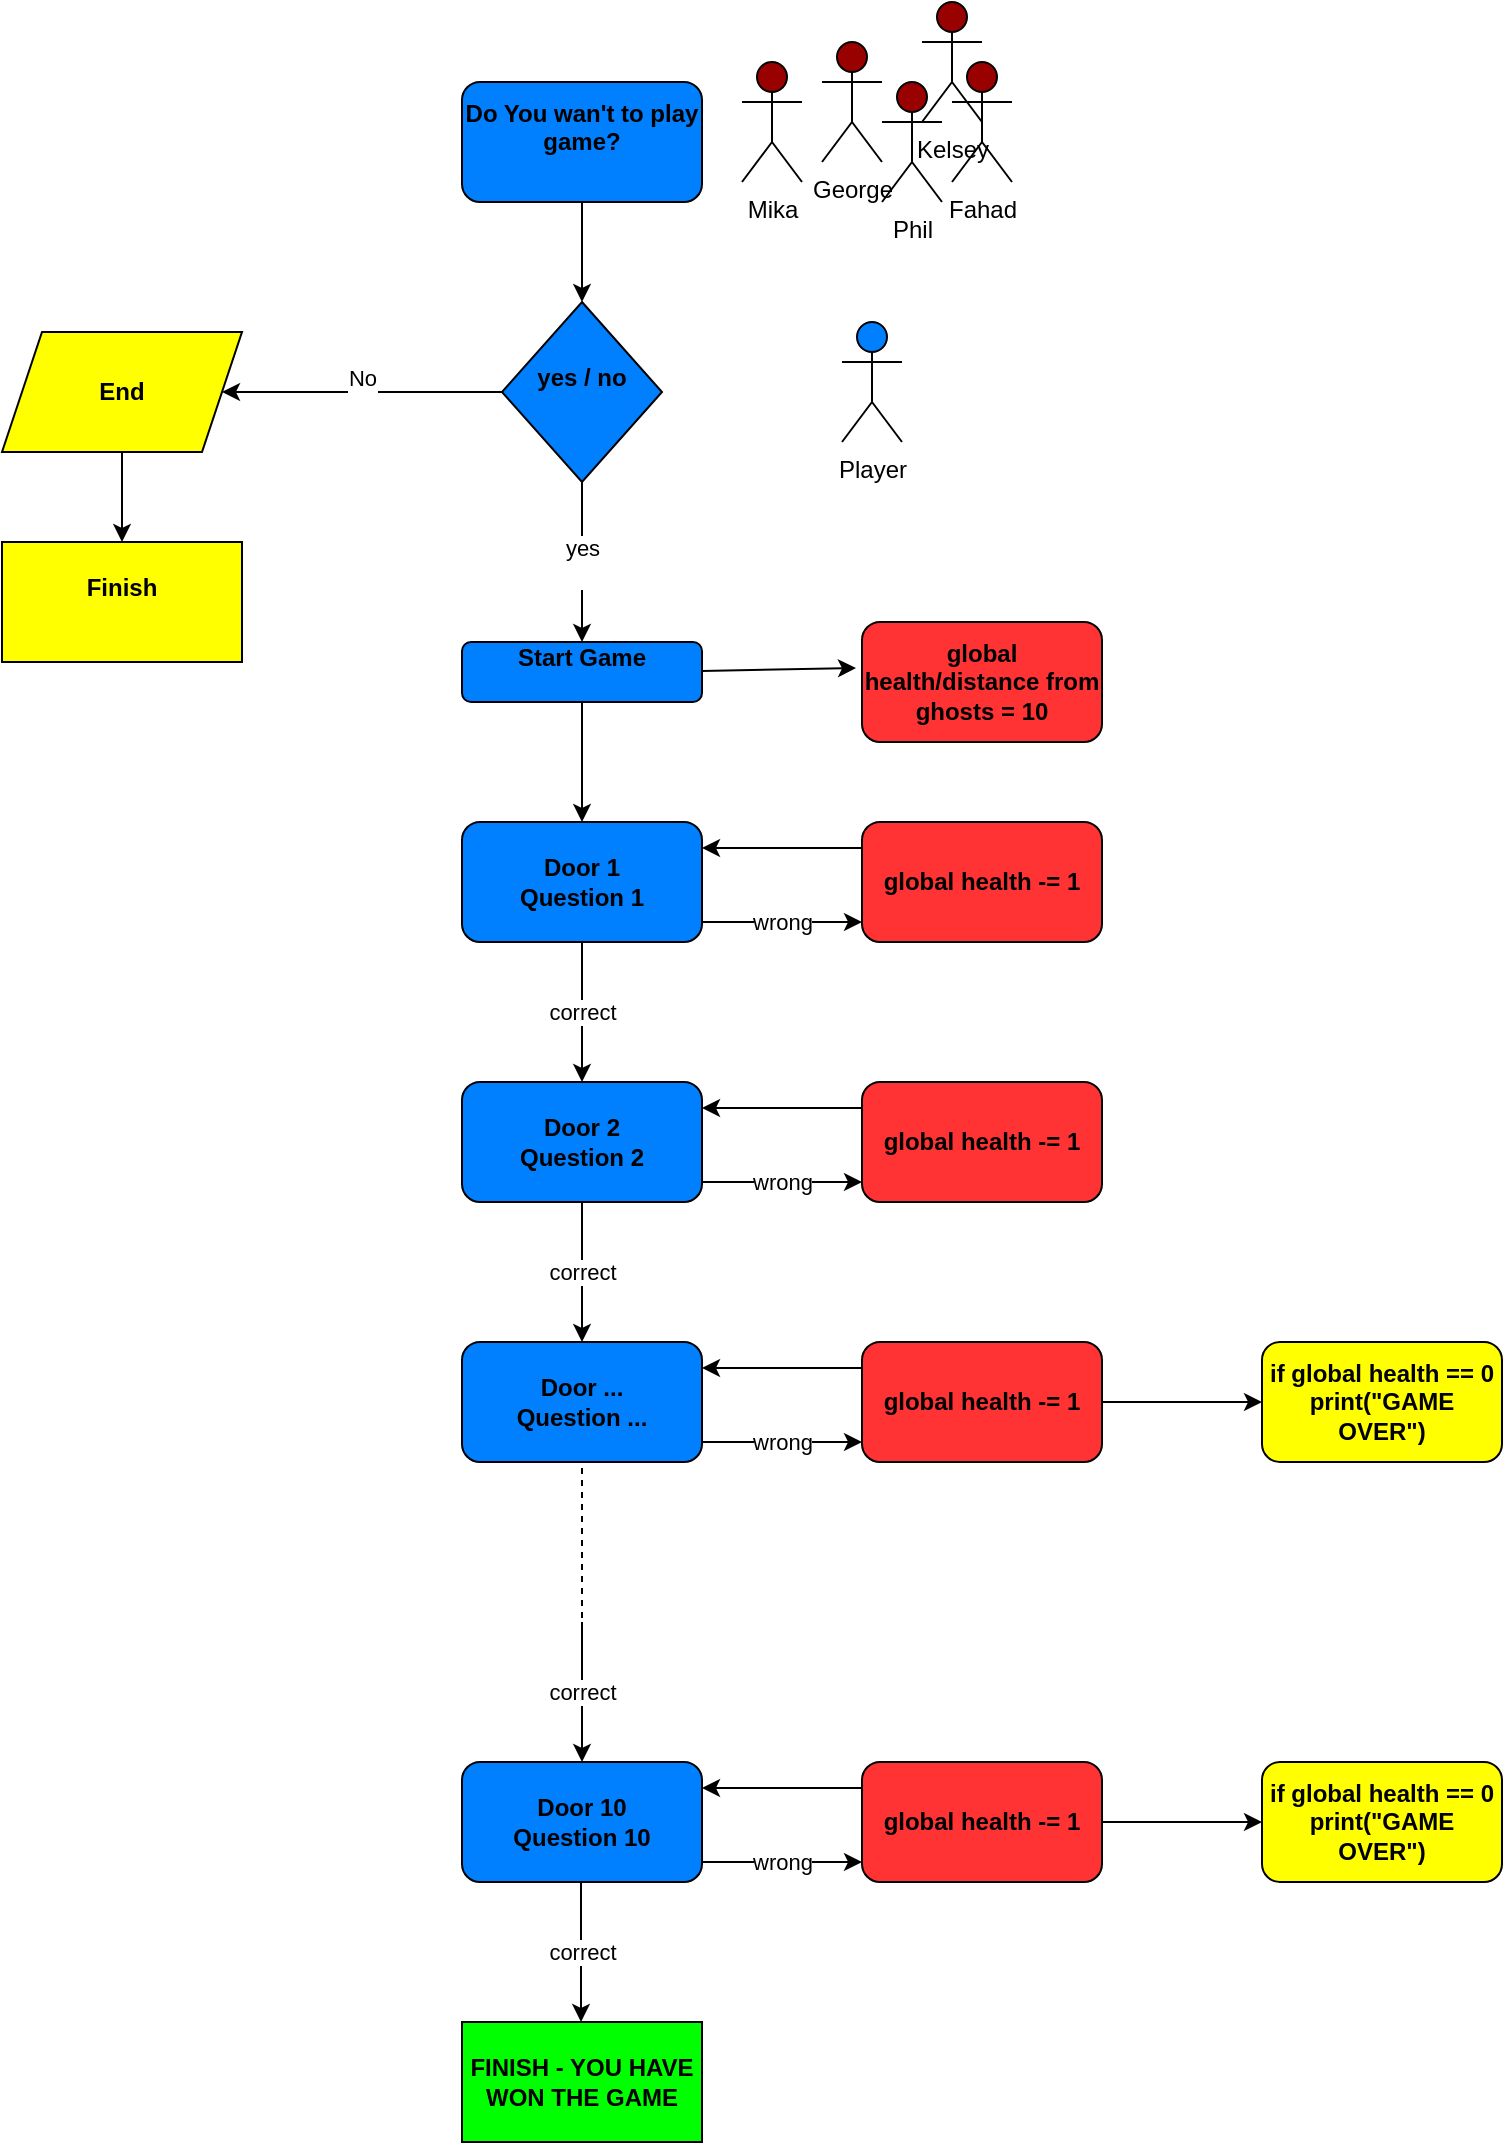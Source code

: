 <mxfile version="14.1.9" type="github">
  <diagram id="4d29W5WxIk8nkYb60he4" name="Page-1">
    <mxGraphModel dx="780" dy="1154" grid="1" gridSize="10" guides="1" tooltips="1" connect="1" arrows="1" fold="1" page="1" pageScale="1" pageWidth="827" pageHeight="1169" math="0" shadow="0">
      <root>
        <mxCell id="0" />
        <mxCell id="1" parent="0" />
        <mxCell id="ZY41fvJWDuz-y6LnLEf_-11" value="Kelsey" style="shape=umlActor;verticalLabelPosition=bottom;verticalAlign=top;html=1;fillColor=#990000;" vertex="1" parent="1">
          <mxGeometry x="570" y="10" width="30" height="60" as="geometry" />
        </mxCell>
        <mxCell id="GxyA5iGJCojV2aHmeg0h-3" value="&lt;div&gt;No&lt;/div&gt;&lt;div&gt;&lt;br&gt;&lt;/div&gt;" style="edgeStyle=orthogonalEdgeStyle;rounded=0;orthogonalLoop=1;jettySize=auto;html=1;" parent="1" source="WxqafuSX7poHOOpFGCyM-2" target="GxyA5iGJCojV2aHmeg0h-2" edge="1">
          <mxGeometry relative="1" as="geometry" />
        </mxCell>
        <mxCell id="Qxv_XPzBXx_ZCvMV-COk-9" value="&lt;div&gt;yes&lt;/div&gt;&lt;div&gt;&lt;br&gt;&lt;/div&gt;" style="edgeStyle=orthogonalEdgeStyle;rounded=0;orthogonalLoop=1;jettySize=auto;html=1;entryX=0.5;entryY=0;entryDx=0;entryDy=0;" parent="1" source="WxqafuSX7poHOOpFGCyM-2" target="Qxv_XPzBXx_ZCvMV-COk-6" edge="1">
          <mxGeometry relative="1" as="geometry" />
        </mxCell>
        <mxCell id="WxqafuSX7poHOOpFGCyM-2" value="&lt;div&gt;yes / no&lt;/div&gt;&lt;div&gt;&lt;br&gt;&lt;/div&gt;" style="rhombus;whiteSpace=wrap;html=1;fillColor=#007FFF;fontStyle=1" parent="1" vertex="1">
          <mxGeometry x="360" y="160" width="80" height="90" as="geometry" />
        </mxCell>
        <mxCell id="Qxv_XPzBXx_ZCvMV-COk-3" style="edgeStyle=orthogonalEdgeStyle;rounded=0;orthogonalLoop=1;jettySize=auto;html=1;entryX=0.5;entryY=0;entryDx=0;entryDy=0;" parent="1" source="GxyA5iGJCojV2aHmeg0h-2" target="Qxv_XPzBXx_ZCvMV-COk-1" edge="1">
          <mxGeometry relative="1" as="geometry" />
        </mxCell>
        <mxCell id="GxyA5iGJCojV2aHmeg0h-2" value="&lt;div&gt;End&lt;/div&gt;" style="shape=parallelogram;perimeter=parallelogramPerimeter;whiteSpace=wrap;html=1;fixedSize=1;fillColor=#FFFF00;fontStyle=1" parent="1" vertex="1">
          <mxGeometry x="110" y="175" width="120" height="60" as="geometry" />
        </mxCell>
        <mxCell id="Qxv_XPzBXx_ZCvMV-COk-1" value="&lt;div&gt;Finish&lt;/div&gt;&lt;div&gt;&lt;br&gt;&lt;/div&gt;" style="rounded=0;whiteSpace=wrap;html=1;fillColor=#FFFF00;fontStyle=1" parent="1" vertex="1">
          <mxGeometry x="110" y="280" width="120" height="60" as="geometry" />
        </mxCell>
        <mxCell id="Qxv_XPzBXx_ZCvMV-COk-5" style="edgeStyle=orthogonalEdgeStyle;rounded=0;orthogonalLoop=1;jettySize=auto;html=1;entryX=0.5;entryY=0;entryDx=0;entryDy=0;" parent="1" source="Qxv_XPzBXx_ZCvMV-COk-4" target="WxqafuSX7poHOOpFGCyM-2" edge="1">
          <mxGeometry relative="1" as="geometry" />
        </mxCell>
        <mxCell id="Qxv_XPzBXx_ZCvMV-COk-4" value="&lt;div&gt;Do You wan&#39;t to play game?&lt;/div&gt;&lt;div&gt;&lt;br&gt;&lt;/div&gt;" style="rounded=1;whiteSpace=wrap;html=1;fillColor=#007FFF;fontStyle=1" parent="1" vertex="1">
          <mxGeometry x="340" y="50" width="120" height="60" as="geometry" />
        </mxCell>
        <mxCell id="Qxv_XPzBXx_ZCvMV-COk-8" style="edgeStyle=orthogonalEdgeStyle;rounded=0;orthogonalLoop=1;jettySize=auto;html=1;" parent="1" source="Qxv_XPzBXx_ZCvMV-COk-6" edge="1">
          <mxGeometry relative="1" as="geometry">
            <mxPoint x="400" y="420" as="targetPoint" />
          </mxGeometry>
        </mxCell>
        <mxCell id="Qxv_XPzBXx_ZCvMV-COk-6" value="&lt;div&gt;Start Game&lt;/div&gt;&lt;div&gt;&lt;br&gt;&lt;/div&gt;" style="rounded=1;whiteSpace=wrap;html=1;fillColor=#007FFF;fontStyle=1" parent="1" vertex="1">
          <mxGeometry x="340" y="330" width="120" height="30" as="geometry" />
        </mxCell>
        <mxCell id="xVhMD_2vwnMEOMpWQLeE-1" value="Door 1&lt;br&gt;Question 1" style="rounded=1;whiteSpace=wrap;html=1;fillColor=#007FFF;fontStyle=1" parent="1" vertex="1">
          <mxGeometry x="340" y="420" width="120" height="60" as="geometry" />
        </mxCell>
        <mxCell id="xVhMD_2vwnMEOMpWQLeE-2" value="correct" style="endArrow=classic;html=1;exitX=0.5;exitY=1;exitDx=0;exitDy=0;" parent="1" source="xVhMD_2vwnMEOMpWQLeE-1" edge="1">
          <mxGeometry width="50" height="50" relative="1" as="geometry">
            <mxPoint x="370" y="600" as="sourcePoint" />
            <mxPoint x="400" y="550" as="targetPoint" />
          </mxGeometry>
        </mxCell>
        <mxCell id="xVhMD_2vwnMEOMpWQLeE-5" value="global health -= 1" style="rounded=1;whiteSpace=wrap;html=1;fillColor=#FF3333;fontStyle=1" parent="1" vertex="1">
          <mxGeometry x="540" y="420" width="120" height="60" as="geometry" />
        </mxCell>
        <mxCell id="xVhMD_2vwnMEOMpWQLeE-6" value="wrong" style="endArrow=classic;html=1;" parent="1" edge="1">
          <mxGeometry width="50" height="50" relative="1" as="geometry">
            <mxPoint x="460" y="470" as="sourcePoint" />
            <mxPoint x="540" y="470" as="targetPoint" />
          </mxGeometry>
        </mxCell>
        <mxCell id="xVhMD_2vwnMEOMpWQLeE-7" value="" style="endArrow=classic;html=1;exitX=0;exitY=0.25;exitDx=0;exitDy=0;entryX=1;entryY=0.25;entryDx=0;entryDy=0;" parent="1" edge="1">
          <mxGeometry width="50" height="50" relative="1" as="geometry">
            <mxPoint x="540" y="433" as="sourcePoint" />
            <mxPoint x="460" y="433" as="targetPoint" />
          </mxGeometry>
        </mxCell>
        <mxCell id="xVhMD_2vwnMEOMpWQLeE-8" value="Door 2&lt;br&gt;Question 2" style="rounded=1;whiteSpace=wrap;html=1;fillColor=#007FFF;fontStyle=1" parent="1" vertex="1">
          <mxGeometry x="340" y="550" width="120" height="60" as="geometry" />
        </mxCell>
        <mxCell id="xVhMD_2vwnMEOMpWQLeE-9" value="global health -= 1" style="rounded=1;whiteSpace=wrap;html=1;fillColor=#FF3333;fontStyle=1" parent="1" vertex="1">
          <mxGeometry x="540" y="550" width="120" height="60" as="geometry" />
        </mxCell>
        <mxCell id="xVhMD_2vwnMEOMpWQLeE-10" value="wrong" style="endArrow=classic;html=1;" parent="1" edge="1">
          <mxGeometry width="50" height="50" relative="1" as="geometry">
            <mxPoint x="460" y="600" as="sourcePoint" />
            <mxPoint x="540" y="600" as="targetPoint" />
          </mxGeometry>
        </mxCell>
        <mxCell id="xVhMD_2vwnMEOMpWQLeE-11" value="" style="endArrow=classic;html=1;exitX=0;exitY=0.25;exitDx=0;exitDy=0;entryX=1;entryY=0.25;entryDx=0;entryDy=0;" parent="1" edge="1">
          <mxGeometry width="50" height="50" relative="1" as="geometry">
            <mxPoint x="540" y="563" as="sourcePoint" />
            <mxPoint x="460" y="563" as="targetPoint" />
          </mxGeometry>
        </mxCell>
        <mxCell id="xVhMD_2vwnMEOMpWQLeE-12" value="correct" style="endArrow=classic;html=1;exitX=0.5;exitY=1;exitDx=0;exitDy=0;" parent="1" edge="1">
          <mxGeometry width="50" height="50" relative="1" as="geometry">
            <mxPoint x="400" y="610" as="sourcePoint" />
            <mxPoint x="400" y="680" as="targetPoint" />
          </mxGeometry>
        </mxCell>
        <mxCell id="xVhMD_2vwnMEOMpWQLeE-13" value="Door ...&lt;br&gt;Question ..." style="rounded=1;whiteSpace=wrap;html=1;fillColor=#007FFF;fontStyle=1" parent="1" vertex="1">
          <mxGeometry x="340" y="680" width="120" height="60" as="geometry" />
        </mxCell>
        <mxCell id="xVhMD_2vwnMEOMpWQLeE-26" value="" style="edgeStyle=orthogonalEdgeStyle;rounded=0;orthogonalLoop=1;jettySize=auto;html=1;" parent="1" source="xVhMD_2vwnMEOMpWQLeE-14" target="xVhMD_2vwnMEOMpWQLeE-25" edge="1">
          <mxGeometry relative="1" as="geometry" />
        </mxCell>
        <mxCell id="xVhMD_2vwnMEOMpWQLeE-14" value="global health -= 1" style="rounded=1;whiteSpace=wrap;html=1;fillColor=#FF3333;fontStyle=1" parent="1" vertex="1">
          <mxGeometry x="540" y="680" width="120" height="60" as="geometry" />
        </mxCell>
        <mxCell id="xVhMD_2vwnMEOMpWQLeE-15" value="wrong" style="endArrow=classic;html=1;" parent="1" edge="1">
          <mxGeometry width="50" height="50" relative="1" as="geometry">
            <mxPoint x="460" y="730" as="sourcePoint" />
            <mxPoint x="540" y="730" as="targetPoint" />
          </mxGeometry>
        </mxCell>
        <mxCell id="xVhMD_2vwnMEOMpWQLeE-16" value="" style="endArrow=classic;html=1;exitX=0;exitY=0.25;exitDx=0;exitDy=0;entryX=1;entryY=0.25;entryDx=0;entryDy=0;" parent="1" edge="1">
          <mxGeometry width="50" height="50" relative="1" as="geometry">
            <mxPoint x="540" y="693" as="sourcePoint" />
            <mxPoint x="460" y="693" as="targetPoint" />
          </mxGeometry>
        </mxCell>
        <mxCell id="xVhMD_2vwnMEOMpWQLeE-17" value="" style="endArrow=classic;html=1;entryX=-0.025;entryY=0.383;entryDx=0;entryDy=0;entryPerimeter=0;" parent="1" target="xVhMD_2vwnMEOMpWQLeE-23" edge="1">
          <mxGeometry width="50" height="50" relative="1" as="geometry">
            <mxPoint x="460" y="344.5" as="sourcePoint" />
            <mxPoint x="530" y="344.5" as="targetPoint" />
          </mxGeometry>
        </mxCell>
        <mxCell id="xVhMD_2vwnMEOMpWQLeE-23" value="global health/distance from ghosts = 10" style="rounded=1;whiteSpace=wrap;html=1;fillColor=#FF3333;fontStyle=1" parent="1" vertex="1">
          <mxGeometry x="540" y="320" width="120" height="60" as="geometry" />
        </mxCell>
        <mxCell id="xVhMD_2vwnMEOMpWQLeE-25" value="if global health == 0&lt;br&gt;print(&quot;GAME OVER&quot;)" style="rounded=1;whiteSpace=wrap;html=1;fillColor=#FFFF00;fontStyle=1" parent="1" vertex="1">
          <mxGeometry x="740" y="680" width="120" height="60" as="geometry" />
        </mxCell>
        <mxCell id="xVhMD_2vwnMEOMpWQLeE-27" value="correct" style="endArrow=classic;html=1;exitX=0.5;exitY=1;exitDx=0;exitDy=0;" parent="1" edge="1">
          <mxGeometry width="50" height="50" relative="1" as="geometry">
            <mxPoint x="400" y="820" as="sourcePoint" />
            <mxPoint x="400" y="890" as="targetPoint" />
          </mxGeometry>
        </mxCell>
        <mxCell id="xVhMD_2vwnMEOMpWQLeE-28" value="Door 10&lt;br&gt;Question 10" style="rounded=1;whiteSpace=wrap;html=1;fillColor=#007FFF;fontStyle=1" parent="1" vertex="1">
          <mxGeometry x="340" y="890" width="120" height="60" as="geometry" />
        </mxCell>
        <mxCell id="xVhMD_2vwnMEOMpWQLeE-29" value="" style="edgeStyle=orthogonalEdgeStyle;rounded=0;orthogonalLoop=1;jettySize=auto;html=1;" parent="1" source="xVhMD_2vwnMEOMpWQLeE-30" edge="1">
          <mxGeometry relative="1" as="geometry">
            <mxPoint x="740" y="920" as="targetPoint" />
          </mxGeometry>
        </mxCell>
        <mxCell id="xVhMD_2vwnMEOMpWQLeE-30" value="global health -= 1" style="rounded=1;whiteSpace=wrap;html=1;fillColor=#FF3333;fontStyle=1" parent="1" vertex="1">
          <mxGeometry x="540" y="890" width="120" height="60" as="geometry" />
        </mxCell>
        <mxCell id="xVhMD_2vwnMEOMpWQLeE-31" value="wrong" style="endArrow=classic;html=1;" parent="1" edge="1">
          <mxGeometry width="50" height="50" relative="1" as="geometry">
            <mxPoint x="460" y="940" as="sourcePoint" />
            <mxPoint x="540" y="940" as="targetPoint" />
          </mxGeometry>
        </mxCell>
        <mxCell id="xVhMD_2vwnMEOMpWQLeE-32" value="" style="endArrow=classic;html=1;exitX=0;exitY=0.25;exitDx=0;exitDy=0;entryX=1;entryY=0.25;entryDx=0;entryDy=0;" parent="1" edge="1">
          <mxGeometry width="50" height="50" relative="1" as="geometry">
            <mxPoint x="540" y="903" as="sourcePoint" />
            <mxPoint x="460" y="903" as="targetPoint" />
          </mxGeometry>
        </mxCell>
        <mxCell id="xVhMD_2vwnMEOMpWQLeE-33" value="" style="endArrow=none;dashed=1;html=1;" parent="1" edge="1">
          <mxGeometry width="50" height="50" relative="1" as="geometry">
            <mxPoint x="400" y="830" as="sourcePoint" />
            <mxPoint x="400" y="740" as="targetPoint" />
          </mxGeometry>
        </mxCell>
        <mxCell id="xVhMD_2vwnMEOMpWQLeE-34" value="correct" style="endArrow=classic;html=1;exitX=0.5;exitY=1;exitDx=0;exitDy=0;" parent="1" edge="1">
          <mxGeometry width="50" height="50" relative="1" as="geometry">
            <mxPoint x="399.5" y="950" as="sourcePoint" />
            <mxPoint x="399.5" y="1020" as="targetPoint" />
          </mxGeometry>
        </mxCell>
        <mxCell id="xVhMD_2vwnMEOMpWQLeE-35" value="&lt;div&gt;FINISH - YOU HAVE WON THE GAME&lt;/div&gt;" style="rounded=0;whiteSpace=wrap;html=1;labelBackgroundColor=#00FF00;fillColor=#00FF00;fontStyle=1" parent="1" vertex="1">
          <mxGeometry x="340" y="1020" width="120" height="60" as="geometry" />
        </mxCell>
        <mxCell id="xVhMD_2vwnMEOMpWQLeE-36" value="if global health == 0&lt;br&gt;print(&quot;GAME OVER&quot;)" style="rounded=1;whiteSpace=wrap;html=1;fillColor=#FFFF00;fontStyle=1" parent="1" vertex="1">
          <mxGeometry x="740" y="890" width="120" height="60" as="geometry" />
        </mxCell>
        <mxCell id="ZY41fvJWDuz-y6LnLEf_-1" value="Player" style="shape=umlActor;verticalLabelPosition=bottom;verticalAlign=top;html=1;fillColor=#007FFF;" vertex="1" parent="1">
          <mxGeometry x="530" y="170" width="30" height="60" as="geometry" />
        </mxCell>
        <mxCell id="ZY41fvJWDuz-y6LnLEf_-3" value="Fahad" style="shape=umlActor;verticalLabelPosition=bottom;verticalAlign=top;html=1;fillColor=#990000;" vertex="1" parent="1">
          <mxGeometry x="585" y="40" width="30" height="60" as="geometry" />
        </mxCell>
        <mxCell id="ZY41fvJWDuz-y6LnLEf_-4" value="Phil" style="shape=umlActor;verticalLabelPosition=bottom;verticalAlign=top;html=1;fillColor=#990000;" vertex="1" parent="1">
          <mxGeometry x="550" y="50" width="30" height="60" as="geometry" />
        </mxCell>
        <mxCell id="ZY41fvJWDuz-y6LnLEf_-5" value="George" style="shape=umlActor;verticalLabelPosition=bottom;verticalAlign=top;html=1;fillColor=#990000;" vertex="1" parent="1">
          <mxGeometry x="520" y="30" width="30" height="60" as="geometry" />
        </mxCell>
        <mxCell id="ZY41fvJWDuz-y6LnLEf_-6" value="Mika" style="shape=umlActor;verticalLabelPosition=bottom;verticalAlign=top;html=1;fillColor=#990000;" vertex="1" parent="1">
          <mxGeometry x="480" y="40" width="30" height="60" as="geometry" />
        </mxCell>
      </root>
    </mxGraphModel>
  </diagram>
</mxfile>
